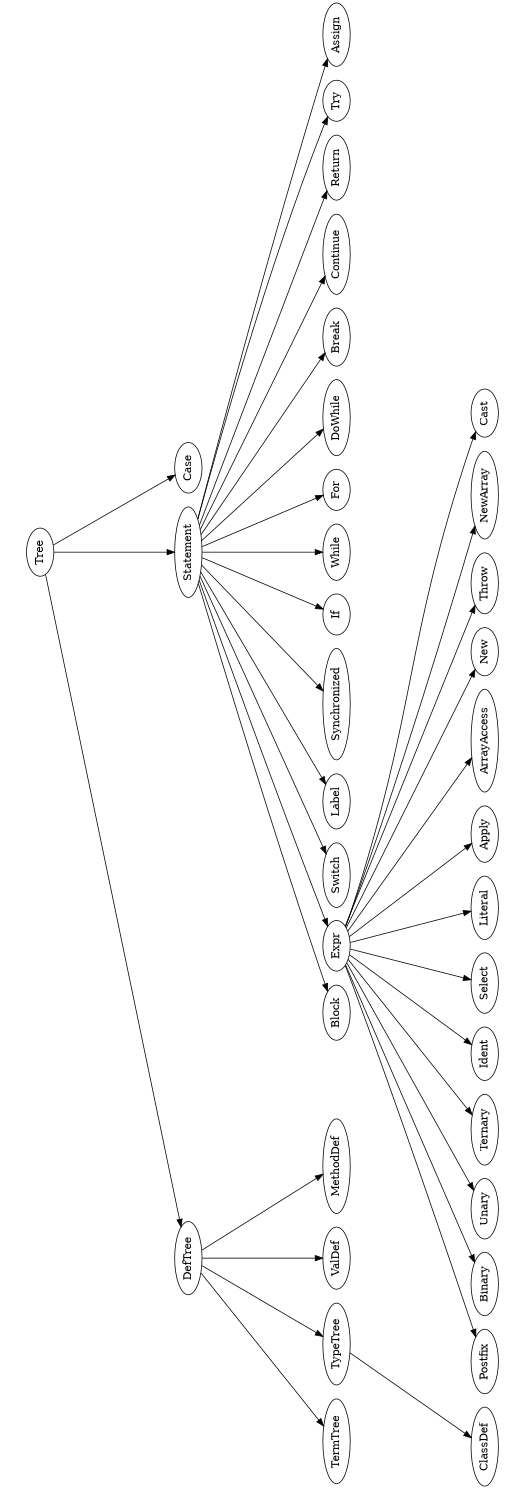 strict digraph JavaAST {
  size="10.0,3.5";
  orientation="landscape";
  ratio=fill;
  /*

    -- DefTree
    TermTree, TypeTree
    -- TypeTree
    class, interface

    -- TermTree 
    filed, variable, param, 
    method, constructor 


    -- Statement
    switch, if, while, for, do-while, case, break
    block
    try-catch
    assignment



    -- Expr
    postfix, ternary, unary, binary
    literals
    cast
    new, ident
    method call, select
    new array, array access 


    
    -- Alone
    return
  */
  Tree -> DefTree;
  Tree -> Statement;
  Tree -> Case;


  subgraph {
    DefTree -> TermTree;
    DefTree -> TypeTree;
  }

  subgraph {
    TypeTree -> ClassDef;
  }
  
  subgraph {
    DefTree -> ValDef;
    DefTree -> MethodDef;
  }

  subgraph {
    Statement -> Block;
    Statement -> Expr;
    Statement -> Switch;
    Statement -> Label;
    Statement -> Synchronized;
    Statement -> If;
    Statement -> While;
    Statement -> For;
    Statement -> DoWhile;
    Statement -> Break;
    Statement -> Continue;
    Statement -> Return;
    Statement -> Try;
    Statement -> Assign;
  }

  subgraph {
    Expr -> Postfix;
    Expr -> Binary;
    Expr -> Unary;
    Expr -> Ternary;
    Expr -> Ident;
    Expr -> Select;
    Expr -> Literal;
    Expr -> Apply;
    Expr -> ArrayAccess;
    Expr -> New;
    Expr -> Throw;
    Expr -> NewArray;
    Expr -> Cast;
  }
  

}
